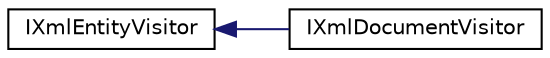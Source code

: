digraph "Graphical Class Hierarchy"
{
 // LATEX_PDF_SIZE
  edge [fontname="Helvetica",fontsize="10",labelfontname="Helvetica",labelfontsize="10"];
  node [fontname="Helvetica",fontsize="10",shape=record];
  rankdir="LR";
  Node0 [label="IXmlEntityVisitor",height=0.2,width=0.4,color="black", fillcolor="white", style="filled",URL="$classIXmlEntityVisitor.html",tooltip="Visit xml entity."];
  Node0 -> Node1 [dir="back",color="midnightblue",fontsize="10",style="solid",fontname="Helvetica"];
  Node1 [label="IXmlDocumentVisitor",height=0.2,width=0.4,color="black", fillcolor="white", style="filled",URL="$classIXmlDocumentVisitor.html",tooltip="Xml document visitor."];
}
